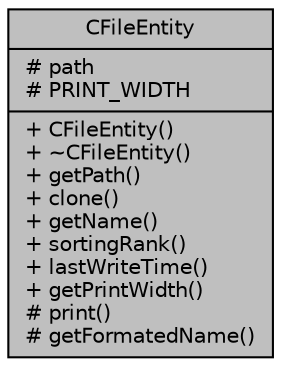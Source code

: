 digraph "CFileEntity"
{
 // LATEX_PDF_SIZE
  edge [fontname="Helvetica",fontsize="10",labelfontname="Helvetica",labelfontsize="10"];
  node [fontname="Helvetica",fontsize="10",shape=record];
  Node1 [label="{CFileEntity\n|# path\l# PRINT_WIDTH\l|+ CFileEntity()\l+ ~CFileEntity()\l+ getPath()\l+ clone()\l+ getName()\l+ sortingRank()\l+ lastWriteTime()\l+ getPrintWidth()\l# print()\l# getFormatedName()\l}",height=0.2,width=0.4,color="black", fillcolor="grey75", style="filled", fontcolor="black",tooltip="Class to represent filesystem entity (eg. file, folder, link...)"];
}
